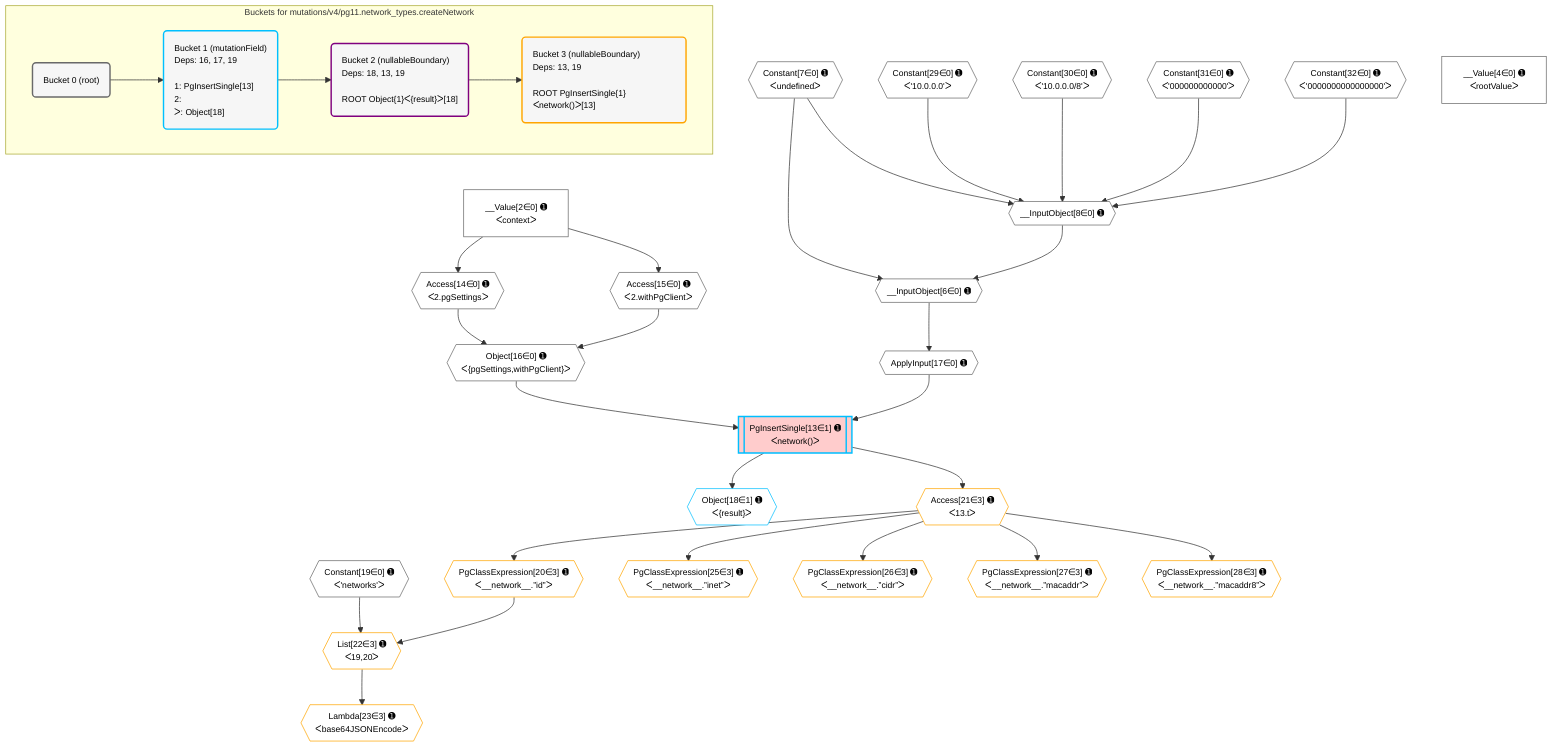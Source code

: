 %%{init: {'themeVariables': { 'fontSize': '12px'}}}%%
graph TD
    classDef path fill:#eee,stroke:#000,color:#000
    classDef plan fill:#fff,stroke-width:1px,color:#000
    classDef itemplan fill:#fff,stroke-width:2px,color:#000
    classDef unbatchedplan fill:#dff,stroke-width:1px,color:#000
    classDef sideeffectplan fill:#fcc,stroke-width:2px,color:#000
    classDef bucket fill:#f6f6f6,color:#000,stroke-width:2px,text-align:left


    %% plan dependencies
    __InputObject8{{"__InputObject[8∈0] ➊"}}:::plan
    Constant7{{"Constant[7∈0] ➊<br />ᐸundefinedᐳ"}}:::plan
    Constant29{{"Constant[29∈0] ➊<br />ᐸ'10.0.0.0'ᐳ"}}:::plan
    Constant30{{"Constant[30∈0] ➊<br />ᐸ'10.0.0.0/8'ᐳ"}}:::plan
    Constant31{{"Constant[31∈0] ➊<br />ᐸ'000000000000'ᐳ"}}:::plan
    Constant32{{"Constant[32∈0] ➊<br />ᐸ'0000000000000000'ᐳ"}}:::plan
    Constant7 & Constant29 & Constant30 & Constant31 & Constant32 --> __InputObject8
    __InputObject6{{"__InputObject[6∈0] ➊"}}:::plan
    Constant7 & __InputObject8 --> __InputObject6
    Object16{{"Object[16∈0] ➊<br />ᐸ{pgSettings,withPgClient}ᐳ"}}:::plan
    Access14{{"Access[14∈0] ➊<br />ᐸ2.pgSettingsᐳ"}}:::plan
    Access15{{"Access[15∈0] ➊<br />ᐸ2.withPgClientᐳ"}}:::plan
    Access14 & Access15 --> Object16
    __Value2["__Value[2∈0] ➊<br />ᐸcontextᐳ"]:::plan
    __Value2 --> Access14
    __Value2 --> Access15
    ApplyInput17{{"ApplyInput[17∈0] ➊"}}:::plan
    __InputObject6 --> ApplyInput17
    __Value4["__Value[4∈0] ➊<br />ᐸrootValueᐳ"]:::plan
    Constant19{{"Constant[19∈0] ➊<br />ᐸ'networks'ᐳ"}}:::plan
    PgInsertSingle13[["PgInsertSingle[13∈1] ➊<br />ᐸnetwork()ᐳ"]]:::sideeffectplan
    Object16 & ApplyInput17 --> PgInsertSingle13
    Object18{{"Object[18∈1] ➊<br />ᐸ{result}ᐳ"}}:::plan
    PgInsertSingle13 --> Object18
    List22{{"List[22∈3] ➊<br />ᐸ19,20ᐳ"}}:::plan
    PgClassExpression20{{"PgClassExpression[20∈3] ➊<br />ᐸ__network__.”id”ᐳ"}}:::plan
    Constant19 & PgClassExpression20 --> List22
    Access21{{"Access[21∈3] ➊<br />ᐸ13.tᐳ"}}:::plan
    Access21 --> PgClassExpression20
    PgInsertSingle13 --> Access21
    Lambda23{{"Lambda[23∈3] ➊<br />ᐸbase64JSONEncodeᐳ"}}:::plan
    List22 --> Lambda23
    PgClassExpression25{{"PgClassExpression[25∈3] ➊<br />ᐸ__network__.”inet”ᐳ"}}:::plan
    Access21 --> PgClassExpression25
    PgClassExpression26{{"PgClassExpression[26∈3] ➊<br />ᐸ__network__.”cidr”ᐳ"}}:::plan
    Access21 --> PgClassExpression26
    PgClassExpression27{{"PgClassExpression[27∈3] ➊<br />ᐸ__network__.”macaddr”ᐳ"}}:::plan
    Access21 --> PgClassExpression27
    PgClassExpression28{{"PgClassExpression[28∈3] ➊<br />ᐸ__network__.”macaddr8”ᐳ"}}:::plan
    Access21 --> PgClassExpression28

    %% define steps

    subgraph "Buckets for mutations/v4/pg11.network_types.createNetwork"
    Bucket0("Bucket 0 (root)"):::bucket
    classDef bucket0 stroke:#696969
    class Bucket0,__Value2,__Value4,__InputObject6,Constant7,__InputObject8,Access14,Access15,Object16,ApplyInput17,Constant19,Constant29,Constant30,Constant31,Constant32 bucket0
    Bucket1("Bucket 1 (mutationField)<br />Deps: 16, 17, 19<br /><br />1: PgInsertSingle[13]<br />2: <br />ᐳ: Object[18]"):::bucket
    classDef bucket1 stroke:#00bfff
    class Bucket1,PgInsertSingle13,Object18 bucket1
    Bucket2("Bucket 2 (nullableBoundary)<br />Deps: 18, 13, 19<br /><br />ROOT Object{1}ᐸ{result}ᐳ[18]"):::bucket
    classDef bucket2 stroke:#7f007f
    class Bucket2 bucket2
    Bucket3("Bucket 3 (nullableBoundary)<br />Deps: 13, 19<br /><br />ROOT PgInsertSingle{1}ᐸnetwork()ᐳ[13]"):::bucket
    classDef bucket3 stroke:#ffa500
    class Bucket3,PgClassExpression20,Access21,List22,Lambda23,PgClassExpression25,PgClassExpression26,PgClassExpression27,PgClassExpression28 bucket3
    Bucket0 --> Bucket1
    Bucket1 --> Bucket2
    Bucket2 --> Bucket3
    end